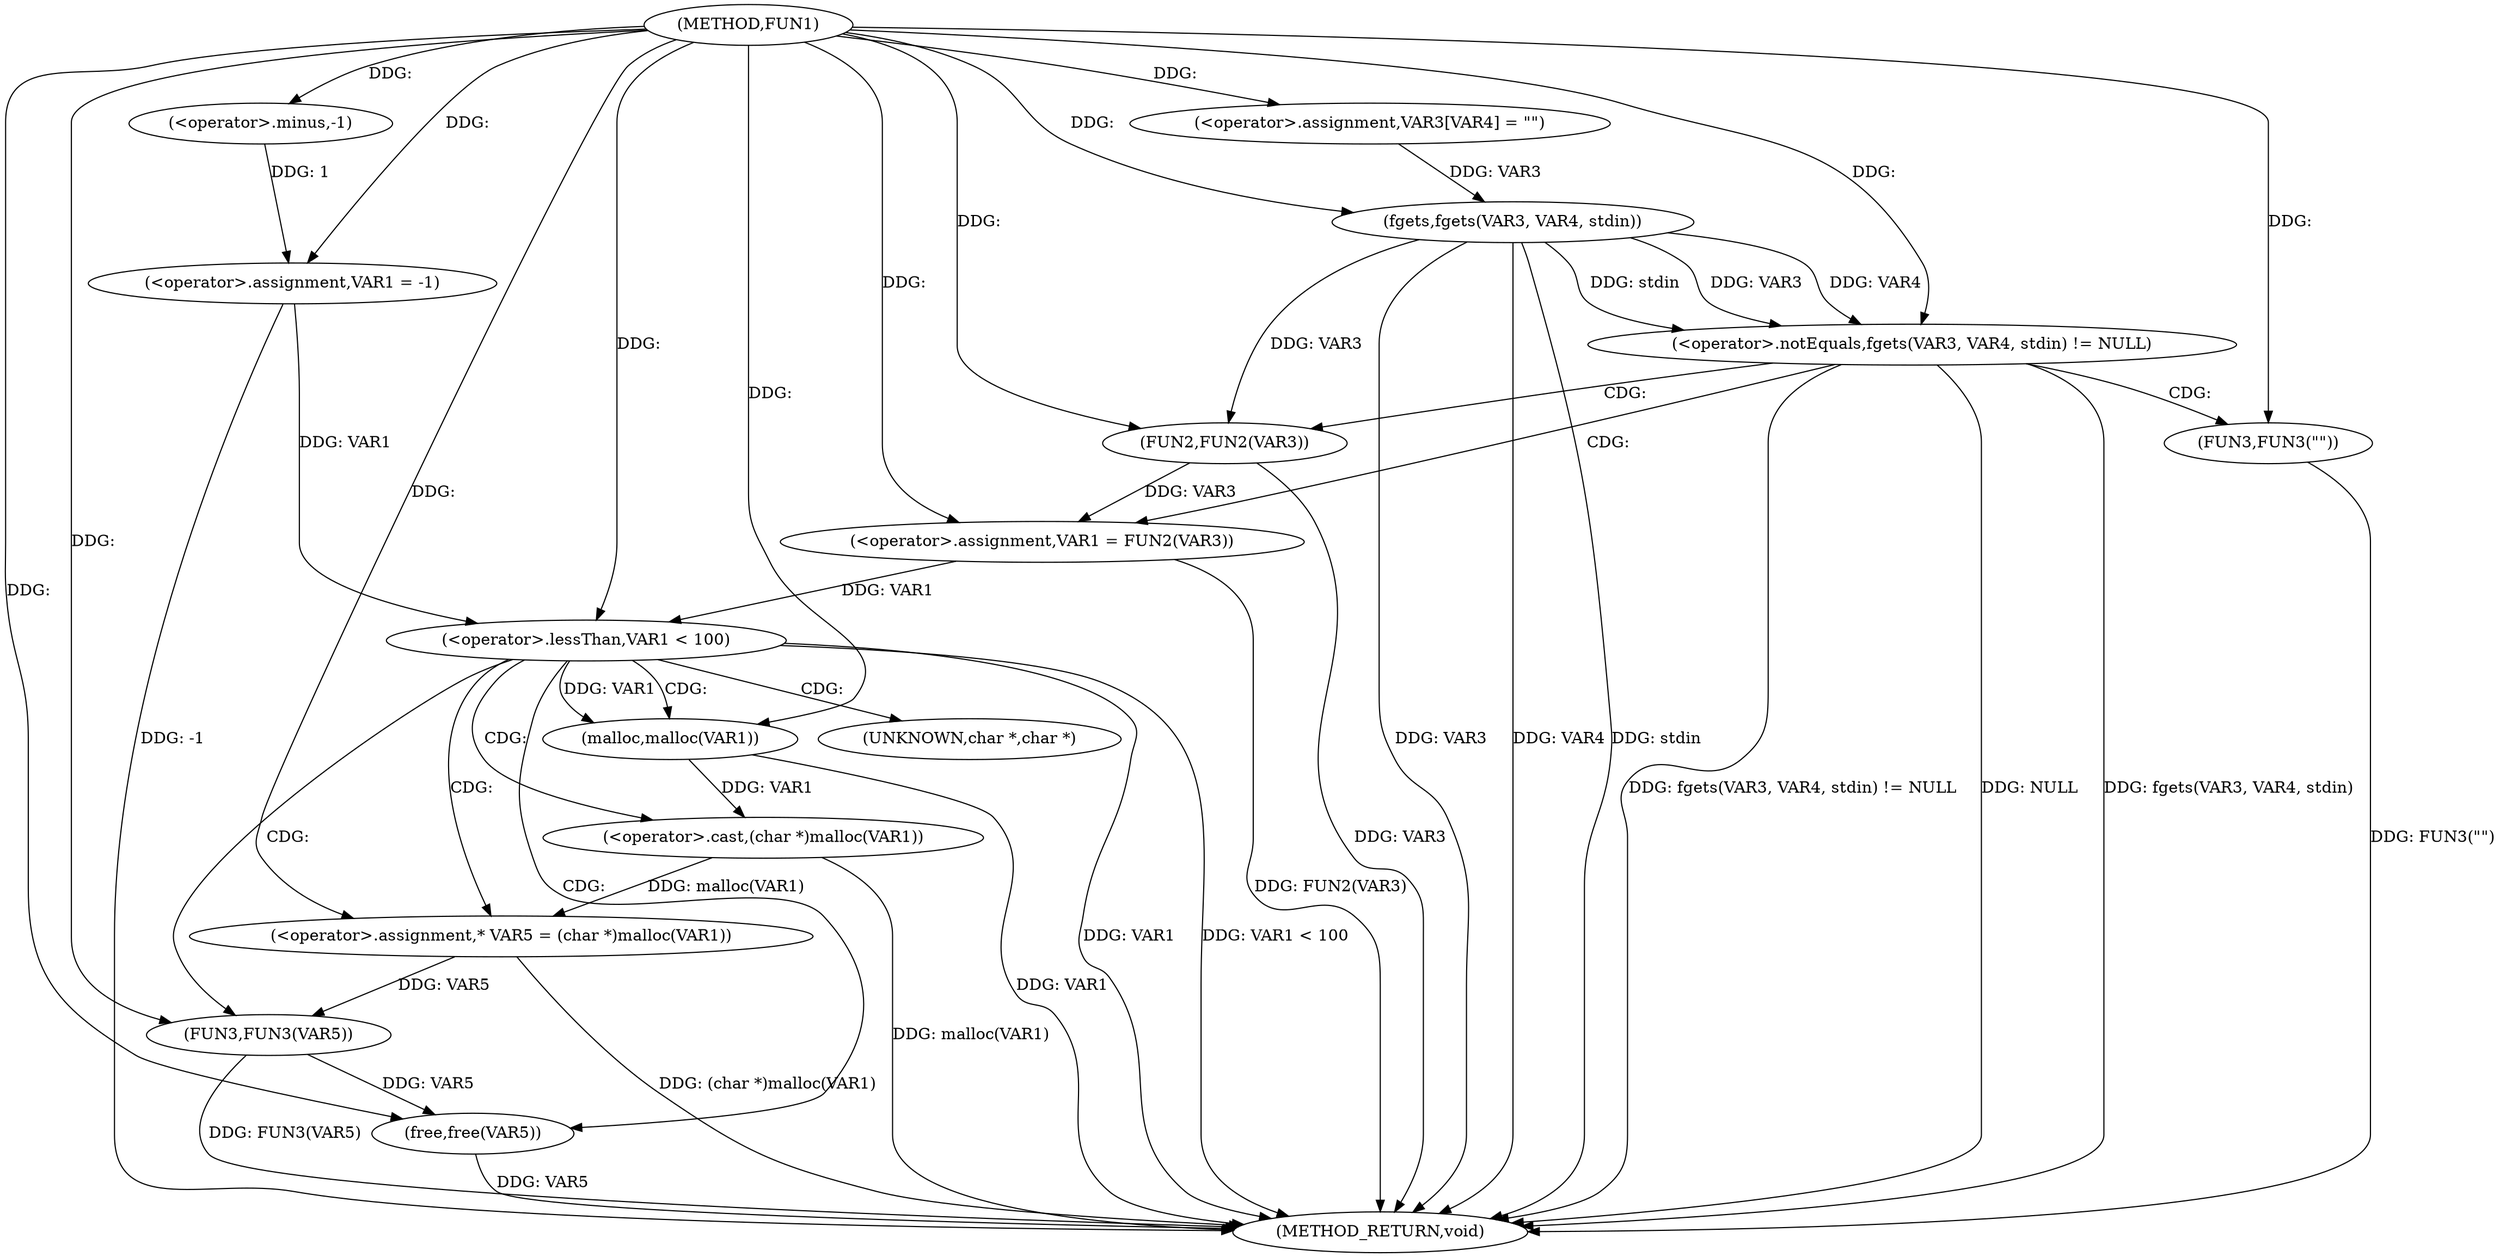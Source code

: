 digraph FUN1 {  
"1000100" [label = "(METHOD,FUN1)" ]
"1000146" [label = "(METHOD_RETURN,void)" ]
"1000103" [label = "(<operator>.assignment,VAR1 = -1)" ]
"1000105" [label = "(<operator>.minus,-1)" ]
"1000111" [label = "(<operator>.assignment,VAR3[VAR4] = \"\")" ]
"1000115" [label = "(<operator>.notEquals,fgets(VAR3, VAR4, stdin) != NULL)" ]
"1000116" [label = "(fgets,fgets(VAR3, VAR4, stdin))" ]
"1000122" [label = "(<operator>.assignment,VAR1 = FUN2(VAR3))" ]
"1000124" [label = "(FUN2,FUN2(VAR3))" ]
"1000128" [label = "(FUN3,FUN3(\"\"))" ]
"1000131" [label = "(<operator>.lessThan,VAR1 < 100)" ]
"1000136" [label = "(<operator>.assignment,* VAR5 = (char *)malloc(VAR1))" ]
"1000138" [label = "(<operator>.cast,(char *)malloc(VAR1))" ]
"1000140" [label = "(malloc,malloc(VAR1))" ]
"1000142" [label = "(FUN3,FUN3(VAR5))" ]
"1000144" [label = "(free,free(VAR5))" ]
"1000139" [label = "(UNKNOWN,char *,char *)" ]
  "1000116" -> "1000146"  [ label = "DDG: VAR3"] 
  "1000142" -> "1000146"  [ label = "DDG: FUN3(VAR5)"] 
  "1000124" -> "1000146"  [ label = "DDG: VAR3"] 
  "1000103" -> "1000146"  [ label = "DDG: -1"] 
  "1000138" -> "1000146"  [ label = "DDG: malloc(VAR1)"] 
  "1000115" -> "1000146"  [ label = "DDG: fgets(VAR3, VAR4, stdin) != NULL"] 
  "1000116" -> "1000146"  [ label = "DDG: VAR4"] 
  "1000115" -> "1000146"  [ label = "DDG: NULL"] 
  "1000116" -> "1000146"  [ label = "DDG: stdin"] 
  "1000131" -> "1000146"  [ label = "DDG: VAR1"] 
  "1000140" -> "1000146"  [ label = "DDG: VAR1"] 
  "1000144" -> "1000146"  [ label = "DDG: VAR5"] 
  "1000128" -> "1000146"  [ label = "DDG: FUN3(\"\")"] 
  "1000136" -> "1000146"  [ label = "DDG: (char *)malloc(VAR1)"] 
  "1000115" -> "1000146"  [ label = "DDG: fgets(VAR3, VAR4, stdin)"] 
  "1000131" -> "1000146"  [ label = "DDG: VAR1 < 100"] 
  "1000122" -> "1000146"  [ label = "DDG: FUN2(VAR3)"] 
  "1000105" -> "1000103"  [ label = "DDG: 1"] 
  "1000100" -> "1000103"  [ label = "DDG: "] 
  "1000100" -> "1000105"  [ label = "DDG: "] 
  "1000100" -> "1000111"  [ label = "DDG: "] 
  "1000116" -> "1000115"  [ label = "DDG: VAR3"] 
  "1000116" -> "1000115"  [ label = "DDG: VAR4"] 
  "1000116" -> "1000115"  [ label = "DDG: stdin"] 
  "1000111" -> "1000116"  [ label = "DDG: VAR3"] 
  "1000100" -> "1000116"  [ label = "DDG: "] 
  "1000100" -> "1000115"  [ label = "DDG: "] 
  "1000124" -> "1000122"  [ label = "DDG: VAR3"] 
  "1000100" -> "1000122"  [ label = "DDG: "] 
  "1000116" -> "1000124"  [ label = "DDG: VAR3"] 
  "1000100" -> "1000124"  [ label = "DDG: "] 
  "1000100" -> "1000128"  [ label = "DDG: "] 
  "1000103" -> "1000131"  [ label = "DDG: VAR1"] 
  "1000122" -> "1000131"  [ label = "DDG: VAR1"] 
  "1000100" -> "1000131"  [ label = "DDG: "] 
  "1000138" -> "1000136"  [ label = "DDG: malloc(VAR1)"] 
  "1000100" -> "1000136"  [ label = "DDG: "] 
  "1000140" -> "1000138"  [ label = "DDG: VAR1"] 
  "1000131" -> "1000140"  [ label = "DDG: VAR1"] 
  "1000100" -> "1000140"  [ label = "DDG: "] 
  "1000136" -> "1000142"  [ label = "DDG: VAR5"] 
  "1000100" -> "1000142"  [ label = "DDG: "] 
  "1000142" -> "1000144"  [ label = "DDG: VAR5"] 
  "1000100" -> "1000144"  [ label = "DDG: "] 
  "1000115" -> "1000128"  [ label = "CDG: "] 
  "1000115" -> "1000124"  [ label = "CDG: "] 
  "1000115" -> "1000122"  [ label = "CDG: "] 
  "1000131" -> "1000142"  [ label = "CDG: "] 
  "1000131" -> "1000139"  [ label = "CDG: "] 
  "1000131" -> "1000136"  [ label = "CDG: "] 
  "1000131" -> "1000144"  [ label = "CDG: "] 
  "1000131" -> "1000140"  [ label = "CDG: "] 
  "1000131" -> "1000138"  [ label = "CDG: "] 
}
